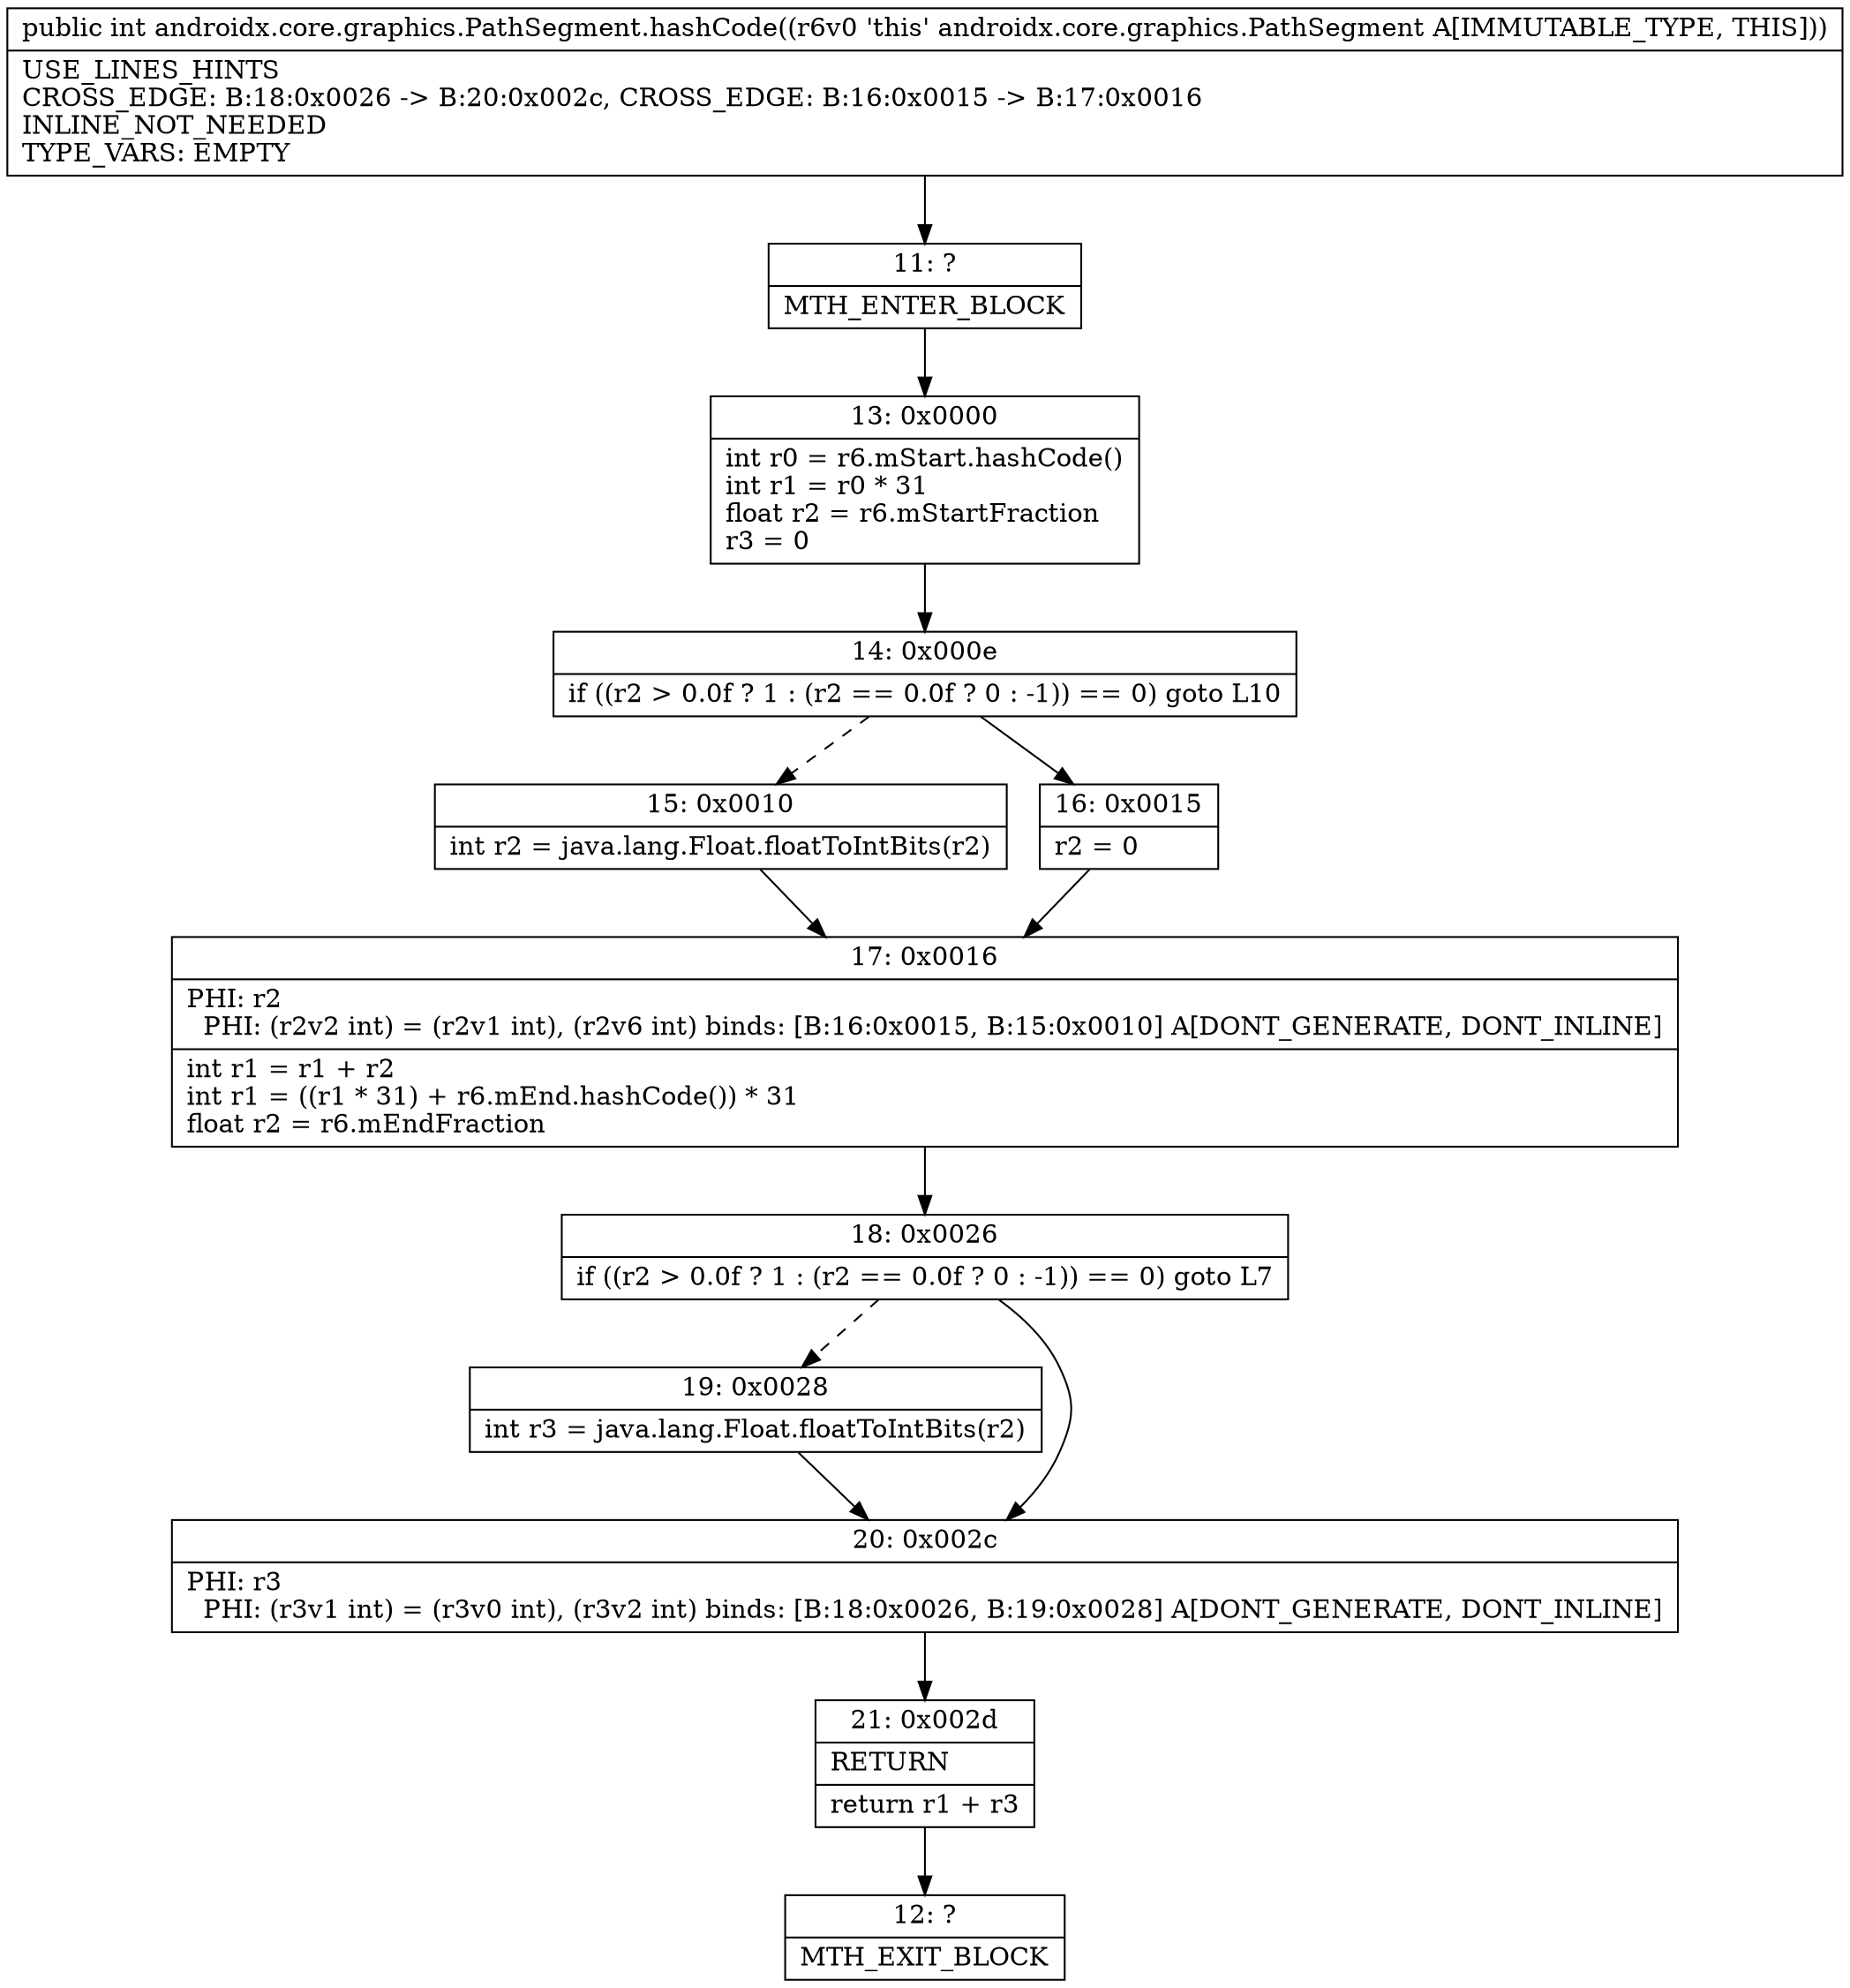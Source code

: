 digraph "CFG forandroidx.core.graphics.PathSegment.hashCode()I" {
Node_11 [shape=record,label="{11\:\ ?|MTH_ENTER_BLOCK\l}"];
Node_13 [shape=record,label="{13\:\ 0x0000|int r0 = r6.mStart.hashCode()\lint r1 = r0 * 31\lfloat r2 = r6.mStartFraction\lr3 = 0\l}"];
Node_14 [shape=record,label="{14\:\ 0x000e|if ((r2 \> 0.0f ? 1 : (r2 == 0.0f ? 0 : \-1)) == 0) goto L10\l}"];
Node_15 [shape=record,label="{15\:\ 0x0010|int r2 = java.lang.Float.floatToIntBits(r2)\l}"];
Node_17 [shape=record,label="{17\:\ 0x0016|PHI: r2 \l  PHI: (r2v2 int) = (r2v1 int), (r2v6 int) binds: [B:16:0x0015, B:15:0x0010] A[DONT_GENERATE, DONT_INLINE]\l|int r1 = r1 + r2\lint r1 = ((r1 * 31) + r6.mEnd.hashCode()) * 31\lfloat r2 = r6.mEndFraction\l}"];
Node_18 [shape=record,label="{18\:\ 0x0026|if ((r2 \> 0.0f ? 1 : (r2 == 0.0f ? 0 : \-1)) == 0) goto L7\l}"];
Node_19 [shape=record,label="{19\:\ 0x0028|int r3 = java.lang.Float.floatToIntBits(r2)\l}"];
Node_20 [shape=record,label="{20\:\ 0x002c|PHI: r3 \l  PHI: (r3v1 int) = (r3v0 int), (r3v2 int) binds: [B:18:0x0026, B:19:0x0028] A[DONT_GENERATE, DONT_INLINE]\l}"];
Node_21 [shape=record,label="{21\:\ 0x002d|RETURN\l|return r1 + r3\l}"];
Node_12 [shape=record,label="{12\:\ ?|MTH_EXIT_BLOCK\l}"];
Node_16 [shape=record,label="{16\:\ 0x0015|r2 = 0\l}"];
MethodNode[shape=record,label="{public int androidx.core.graphics.PathSegment.hashCode((r6v0 'this' androidx.core.graphics.PathSegment A[IMMUTABLE_TYPE, THIS]))  | USE_LINES_HINTS\lCROSS_EDGE: B:18:0x0026 \-\> B:20:0x002c, CROSS_EDGE: B:16:0x0015 \-\> B:17:0x0016\lINLINE_NOT_NEEDED\lTYPE_VARS: EMPTY\l}"];
MethodNode -> Node_11;Node_11 -> Node_13;
Node_13 -> Node_14;
Node_14 -> Node_15[style=dashed];
Node_14 -> Node_16;
Node_15 -> Node_17;
Node_17 -> Node_18;
Node_18 -> Node_19[style=dashed];
Node_18 -> Node_20;
Node_19 -> Node_20;
Node_20 -> Node_21;
Node_21 -> Node_12;
Node_16 -> Node_17;
}

